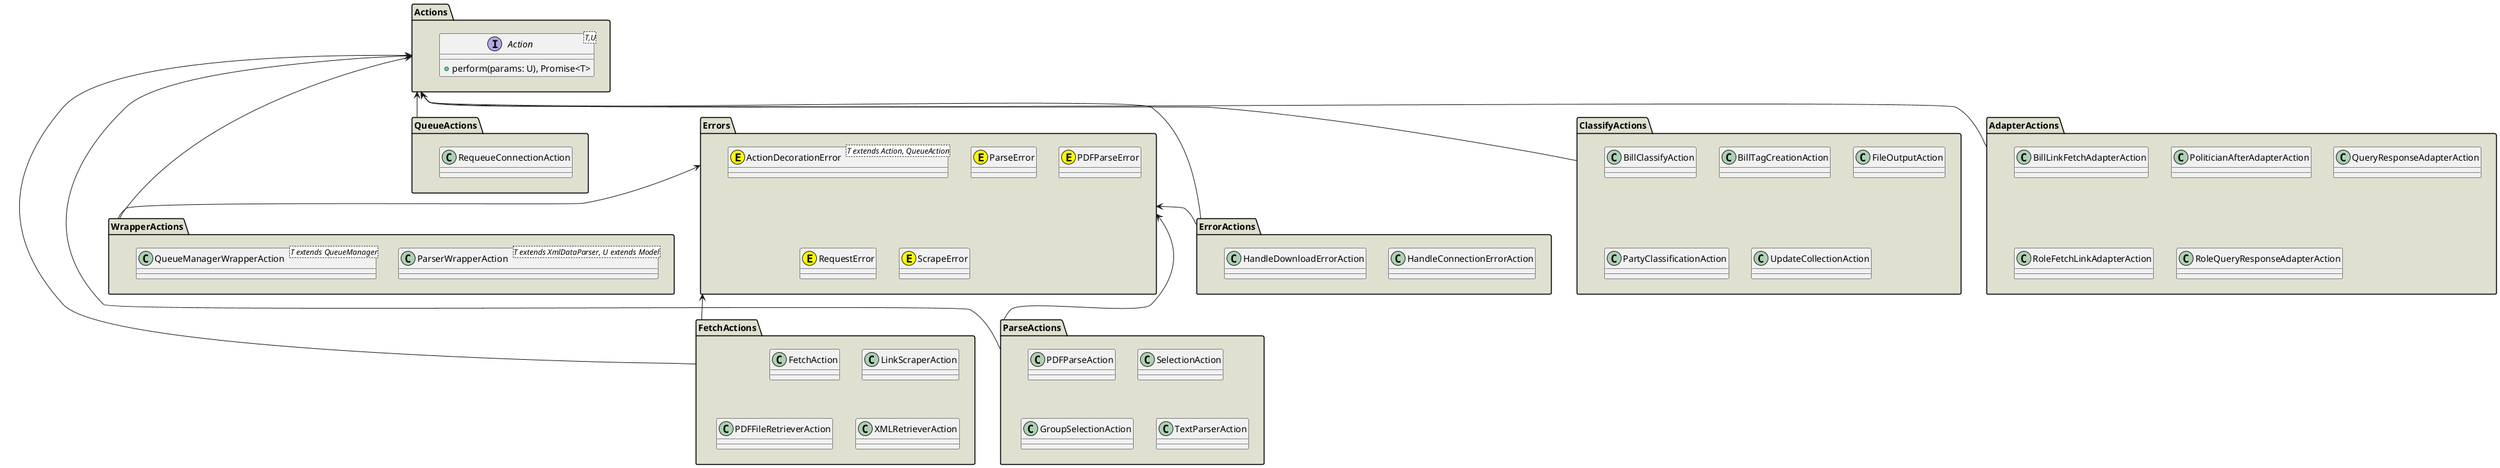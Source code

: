 @startuml
package Actions #e0e0d1 {
    interface Action <T,U> {
        + perform(params: U), Promise<T>
    }
}
package AdapterActions #e0e0d1 {
    class BillLinkFetchAdapterAction
    class PoliticianAfterAdapterAction
    class QueryResponseAdapterAction
    class RoleFetchLinkAdapterAction
    class RoleQueryResponseAdapterAction
}
Actions <-- AdapterActions

package ClassifyActions #e0e0d1 {
    class BillClassifyAction
    class BillTagCreationAction
    class FileOutputAction
    class PartyClassificationAction
    class UpdateCollectionAction
}
Actions <-- ClassifyActions

package ErrorActions #e0e0d1 {
    class HandleConnectionErrorAction
    class HandleDownloadErrorAction
}
Actions <-- ErrorActions
Errors <-- ErrorActions

package Errors #e0e0d1 {
    class ActionDecorationError <T extends Action, QueueAction> <<(E, yellow)>>
    class ParseError <<(E, yellow)>>
    class PDFParseError <<(E, yellow)>>
    class RequestError <<(E, yellow)>>
    class ScrapeError <<(E, yellow)>>
}

package FetchActions #e0e0d1 {
    class FetchAction
    class LinkScraperAction
    class PDFFileRetrieverAction
    class XMLRetrieverAction
}
Actions <-- FetchActions
Errors <-- FetchActions

package ParseActions #e0e0d1 {
    class PDFParseAction
    class SelectionAction
    class GroupSelectionAction
    class TextParserAction
}
Actions <-- ParseActions
Errors <-- ParseActions

package QueueActions #e0e0d1 {
    class RequeueConnectionAction
}
Actions <-- QueueActions

package WrapperActions #e0e0d1 {
    class ParserWrapperAction <T extends XmlDataParser, U extends Model>
    class QueueManagerWrapperAction<T extends QueueManager>
}
Actions <-- WrapperActions
Errors <-- WrapperActions


@enduml